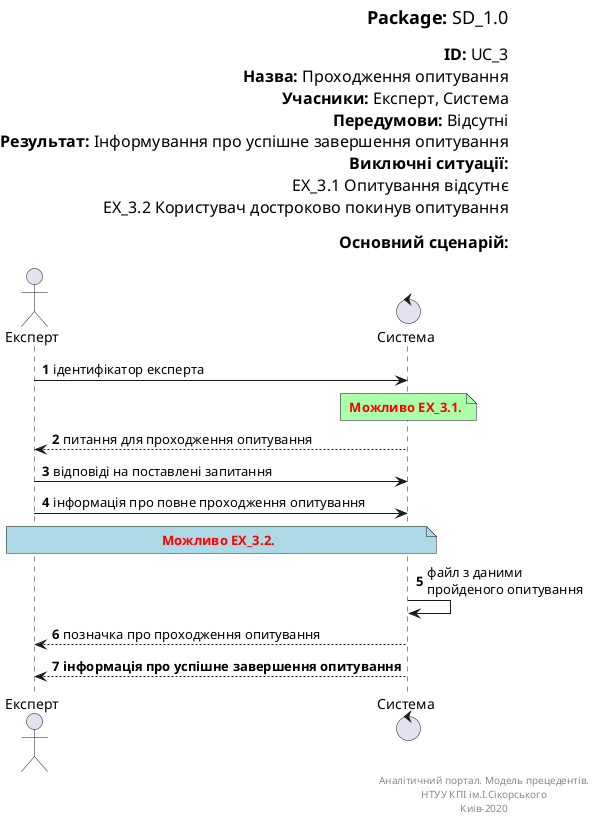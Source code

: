 @startuml SD_1.0

left header
<font color=000 size=18><b>Package:</b> SD_1.0

<font color=000 size=16><b>ID:</b> UC_3
<font color=000 size=16><b>Назва:</b> Проходження опитування
<font color=000 size=16><b>Учасники:</b> Експерт, Система
<font color=000 size=16><b>Передумови:</b> Відсутні
<font color=000 size=16><b>Результат:</b> Інформування про успішне завершення опитування
<font color=000 size=16><b>Виключні ситуації:</b>
<font color=000 size=16> EX_3.1 Опитування відсутнє
<font color=000 size=16> EX_3.2 Користувач достроково покинув опитування

<font color=000 size=16><b>Основний сценарій:</b>

end header
actor "Експерт" as expert
control "Система" as system
autonumber
expert->system: ідентифікатор експерта

note over system #aaffaa
<font color=red><b> Можливо EX_3.1.
end note

system --> expert:питання для проходження опитування
expert ->system:відповіді на поставлені запитання
expert -> system:інформація про повне проходження опитування

note over system, expert #LightBlue
<font color=red><b> Можливо EX_3.2.
end note

system -> system :файл з даними\nпройденого опитування
system --> expert :позначка про проходження опитування
system --> expert :<b>інформація про успішне завершення опитування

right footer
Аналітичний портал. Модель прецедентів.
НТУУ КПІ ім.І.Сікорського
Киів-2020
end footer

@enduml

